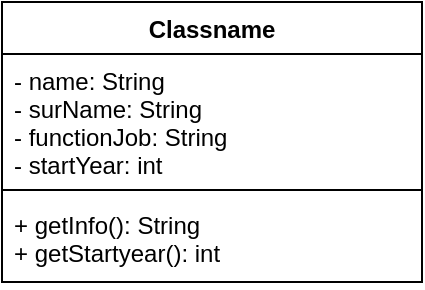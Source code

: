 <mxfile>
    <diagram id="6DfizsE7x6d98jmfnVth" name="Page-1">
        <mxGraphModel dx="478" dy="519" grid="1" gridSize="10" guides="1" tooltips="1" connect="1" arrows="1" fold="1" page="1" pageScale="1" pageWidth="827" pageHeight="1169" math="0" shadow="0">
            <root>
                <mxCell id="0"/>
                <mxCell id="1" parent="0"/>
                <mxCell id="FeXRkH_HAiZ41DwpjUJh-1" value="Classname" style="swimlane;fontStyle=1;align=center;verticalAlign=top;childLayout=stackLayout;horizontal=1;startSize=26;horizontalStack=0;resizeParent=1;resizeParentMax=0;resizeLast=0;collapsible=1;marginBottom=0;" parent="1" vertex="1">
                    <mxGeometry x="20" y="30" width="210" height="140" as="geometry"/>
                </mxCell>
                <mxCell id="FeXRkH_HAiZ41DwpjUJh-2" value="- name: String&#10;- surName: String&#10;- functionJob: String&#10;- startYear: int" style="text;strokeColor=none;fillColor=none;align=left;verticalAlign=top;spacingLeft=4;spacingRight=4;overflow=hidden;rotatable=0;points=[[0,0.5],[1,0.5]];portConstraint=eastwest;" parent="FeXRkH_HAiZ41DwpjUJh-1" vertex="1">
                    <mxGeometry y="26" width="210" height="64" as="geometry"/>
                </mxCell>
                <mxCell id="FeXRkH_HAiZ41DwpjUJh-3" value="" style="line;strokeWidth=1;fillColor=none;align=left;verticalAlign=middle;spacingTop=-1;spacingLeft=3;spacingRight=3;rotatable=0;labelPosition=right;points=[];portConstraint=eastwest;" parent="FeXRkH_HAiZ41DwpjUJh-1" vertex="1">
                    <mxGeometry y="90" width="210" height="8" as="geometry"/>
                </mxCell>
                <mxCell id="FeXRkH_HAiZ41DwpjUJh-4" value="+ getInfo(): String&#10;+ getStartyear(): int&#10;" style="text;strokeColor=none;fillColor=none;align=left;verticalAlign=top;spacingLeft=4;spacingRight=4;overflow=hidden;rotatable=0;points=[[0,0.5],[1,0.5]];portConstraint=eastwest;" parent="FeXRkH_HAiZ41DwpjUJh-1" vertex="1">
                    <mxGeometry y="98" width="210" height="42" as="geometry"/>
                </mxCell>
            </root>
        </mxGraphModel>
    </diagram>
</mxfile>